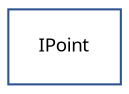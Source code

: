 strict digraph interface_diagram {
  rankdir=LR;
  IPoint[
    label="IPoint",
    URL="IPoint.html",
    tooltip="com.sekati.geom.IPoint",
    fontname="Verdana-Italic",
    fontsize="9"
    color="#2d5492"
    shape="record"
  ];
}

